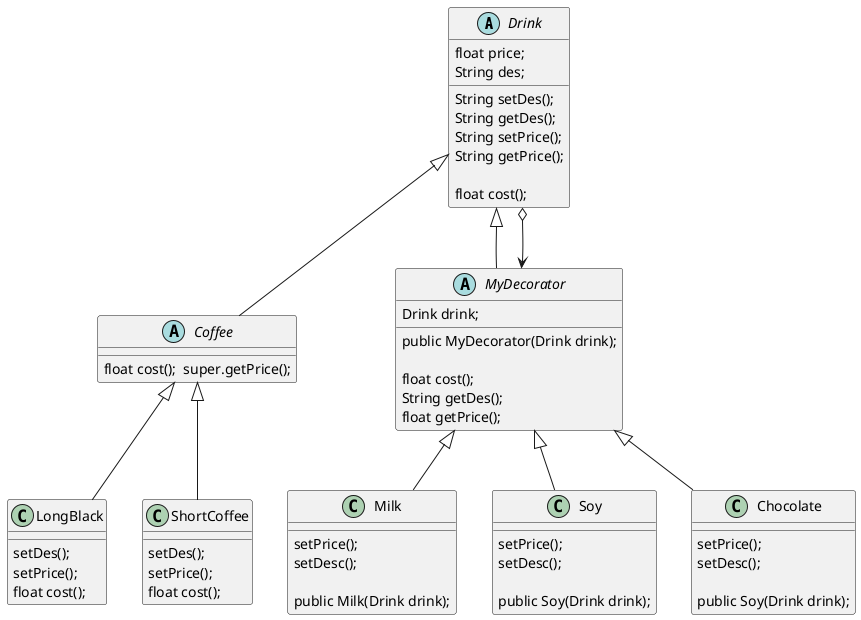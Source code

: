@startuml

abstract Drink{

    float price;
    String des;

    String setDes();
    String getDes();
    String setPrice();
    String getPrice();

    float cost();
}

abstract Coffee{
    float cost();  super.getPrice();
}

class LongBlack{

    setDes();
    setPrice();
    float cost();
}

class ShortCoffee{

    setDes();
    setPrice();
    float cost();
}

abstract MyDecorator{
    Drink drink;
    public MyDecorator(Drink drink);

    float cost();
    String getDes();
    float getPrice();
}

class Milk{

    setPrice();
    setDesc();

    public Milk(Drink drink);
}

class Soy{

    setPrice();
    setDesc();

    public Soy(Drink drink);
}

class Chocolate{

    setPrice();
    setDesc();

    public Soy(Drink drink);
}

Drink <|-- Coffee
Drink <|-- MyDecorator
Coffee <|-- LongBlack
Coffee <|-- ShortCoffee
MyDecorator <|-- Milk
MyDecorator <|-- Soy
MyDecorator <|-- Chocolate
MyDecorator <--o Drink

@enduml